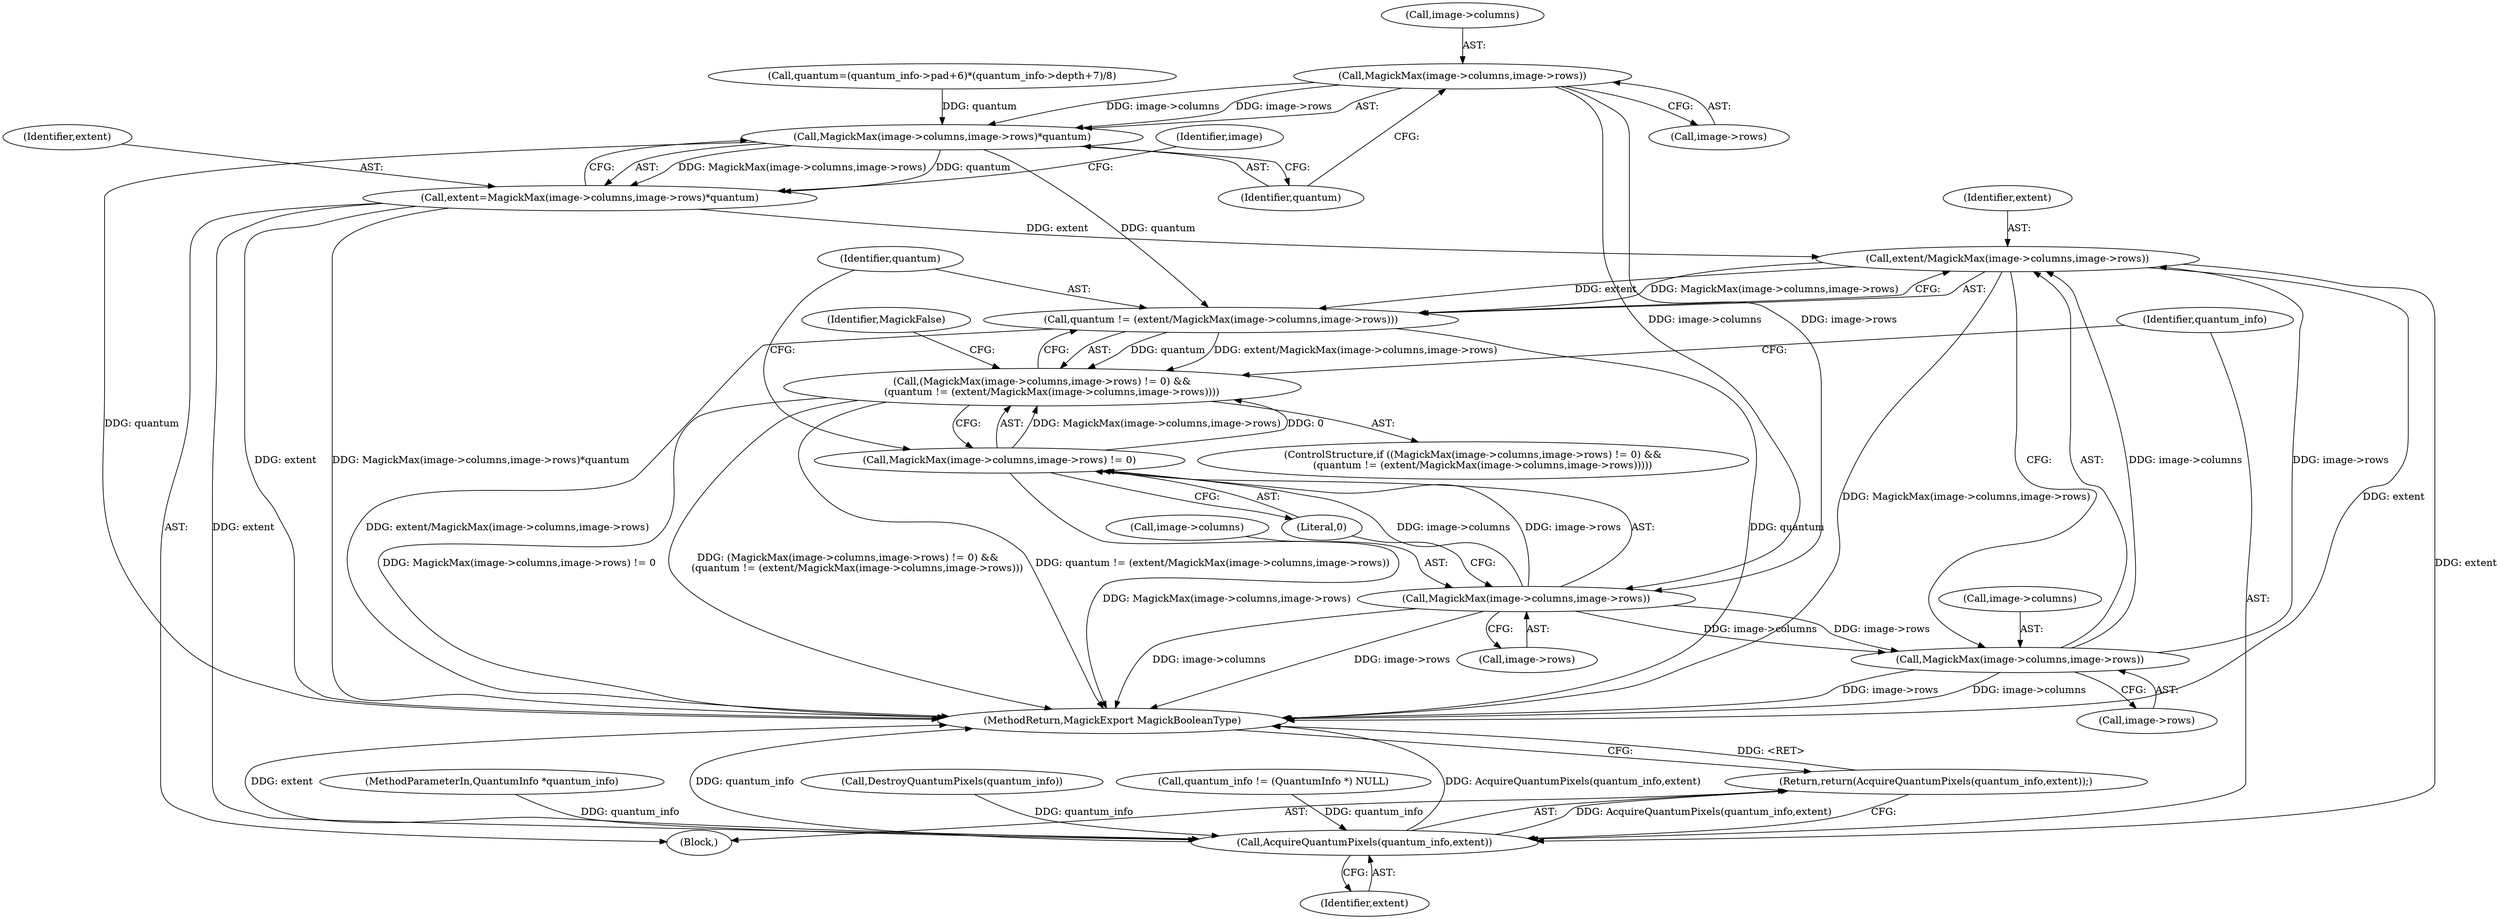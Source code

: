 digraph "0_ImageMagick_c4e63ad30bc42da691f2b5f82a24516dd6b4dc70_0@pointer" {
"1000216" [label="(Call,MagickMax(image->columns,image->rows))"];
"1000215" [label="(Call,MagickMax(image->columns,image->rows)*quantum)"];
"1000213" [label="(Call,extent=MagickMax(image->columns,image->rows)*quantum)"];
"1000237" [label="(Call,extent/MagickMax(image->columns,image->rows))"];
"1000235" [label="(Call,quantum != (extent/MagickMax(image->columns,image->rows)))"];
"1000225" [label="(Call,(MagickMax(image->columns,image->rows) != 0) &&\n      (quantum != (extent/MagickMax(image->columns,image->rows))))"];
"1000249" [label="(Call,AcquireQuantumPixels(quantum_info,extent))"];
"1000248" [label="(Return,return(AcquireQuantumPixels(quantum_info,extent));)"];
"1000227" [label="(Call,MagickMax(image->columns,image->rows))"];
"1000226" [label="(Call,MagickMax(image->columns,image->rows) != 0)"];
"1000239" [label="(Call,MagickMax(image->columns,image->rows))"];
"1000215" [label="(Call,MagickMax(image->columns,image->rows)*quantum)"];
"1000235" [label="(Call,quantum != (extent/MagickMax(image->columns,image->rows)))"];
"1000236" [label="(Identifier,quantum)"];
"1000249" [label="(Call,AcquireQuantumPixels(quantum_info,extent))"];
"1000237" [label="(Call,extent/MagickMax(image->columns,image->rows))"];
"1000225" [label="(Call,(MagickMax(image->columns,image->rows) != 0) &&\n      (quantum != (extent/MagickMax(image->columns,image->rows))))"];
"1000226" [label="(Call,MagickMax(image->columns,image->rows) != 0)"];
"1000247" [label="(Identifier,MagickFalse)"];
"1000216" [label="(Call,MagickMax(image->columns,image->rows))"];
"1000213" [label="(Call,extent=MagickMax(image->columns,image->rows)*quantum)"];
"1000252" [label="(MethodReturn,MagickExport MagickBooleanType)"];
"1000234" [label="(Literal,0)"];
"1000217" [label="(Call,image->columns)"];
"1000240" [label="(Call,image->columns)"];
"1000103" [label="(MethodParameterIn,QuantumInfo *quantum_info)"];
"1000224" [label="(ControlStructure,if ((MagickMax(image->columns,image->rows) != 0) &&\n      (quantum != (extent/MagickMax(image->columns,image->rows)))))"];
"1000250" [label="(Identifier,quantum_info)"];
"1000239" [label="(Call,MagickMax(image->columns,image->rows))"];
"1000231" [label="(Call,image->rows)"];
"1000238" [label="(Identifier,extent)"];
"1000223" [label="(Identifier,quantum)"];
"1000214" [label="(Identifier,extent)"];
"1000228" [label="(Call,image->columns)"];
"1000227" [label="(Call,MagickMax(image->columns,image->rows))"];
"1000196" [label="(Call,DestroyQuantumPixels(quantum_info))"];
"1000136" [label="(Call,quantum_info != (QuantumInfo *) NULL)"];
"1000243" [label="(Call,image->rows)"];
"1000105" [label="(Block,)"];
"1000198" [label="(Call,quantum=(quantum_info->pad+6)*(quantum_info->depth+7)/8)"];
"1000251" [label="(Identifier,extent)"];
"1000248" [label="(Return,return(AcquireQuantumPixels(quantum_info,extent));)"];
"1000220" [label="(Call,image->rows)"];
"1000229" [label="(Identifier,image)"];
"1000216" -> "1000215"  [label="AST: "];
"1000216" -> "1000220"  [label="CFG: "];
"1000217" -> "1000216"  [label="AST: "];
"1000220" -> "1000216"  [label="AST: "];
"1000223" -> "1000216"  [label="CFG: "];
"1000216" -> "1000215"  [label="DDG: image->columns"];
"1000216" -> "1000215"  [label="DDG: image->rows"];
"1000216" -> "1000227"  [label="DDG: image->columns"];
"1000216" -> "1000227"  [label="DDG: image->rows"];
"1000215" -> "1000213"  [label="AST: "];
"1000215" -> "1000223"  [label="CFG: "];
"1000223" -> "1000215"  [label="AST: "];
"1000213" -> "1000215"  [label="CFG: "];
"1000215" -> "1000252"  [label="DDG: quantum"];
"1000215" -> "1000213"  [label="DDG: MagickMax(image->columns,image->rows)"];
"1000215" -> "1000213"  [label="DDG: quantum"];
"1000198" -> "1000215"  [label="DDG: quantum"];
"1000215" -> "1000235"  [label="DDG: quantum"];
"1000213" -> "1000105"  [label="AST: "];
"1000214" -> "1000213"  [label="AST: "];
"1000229" -> "1000213"  [label="CFG: "];
"1000213" -> "1000252"  [label="DDG: extent"];
"1000213" -> "1000252"  [label="DDG: MagickMax(image->columns,image->rows)*quantum"];
"1000213" -> "1000237"  [label="DDG: extent"];
"1000213" -> "1000249"  [label="DDG: extent"];
"1000237" -> "1000235"  [label="AST: "];
"1000237" -> "1000239"  [label="CFG: "];
"1000238" -> "1000237"  [label="AST: "];
"1000239" -> "1000237"  [label="AST: "];
"1000235" -> "1000237"  [label="CFG: "];
"1000237" -> "1000252"  [label="DDG: MagickMax(image->columns,image->rows)"];
"1000237" -> "1000252"  [label="DDG: extent"];
"1000237" -> "1000235"  [label="DDG: extent"];
"1000237" -> "1000235"  [label="DDG: MagickMax(image->columns,image->rows)"];
"1000239" -> "1000237"  [label="DDG: image->columns"];
"1000239" -> "1000237"  [label="DDG: image->rows"];
"1000237" -> "1000249"  [label="DDG: extent"];
"1000235" -> "1000225"  [label="AST: "];
"1000236" -> "1000235"  [label="AST: "];
"1000225" -> "1000235"  [label="CFG: "];
"1000235" -> "1000252"  [label="DDG: extent/MagickMax(image->columns,image->rows)"];
"1000235" -> "1000252"  [label="DDG: quantum"];
"1000235" -> "1000225"  [label="DDG: quantum"];
"1000235" -> "1000225"  [label="DDG: extent/MagickMax(image->columns,image->rows)"];
"1000225" -> "1000224"  [label="AST: "];
"1000225" -> "1000226"  [label="CFG: "];
"1000226" -> "1000225"  [label="AST: "];
"1000247" -> "1000225"  [label="CFG: "];
"1000250" -> "1000225"  [label="CFG: "];
"1000225" -> "1000252"  [label="DDG: MagickMax(image->columns,image->rows) != 0"];
"1000225" -> "1000252"  [label="DDG: (MagickMax(image->columns,image->rows) != 0) &&\n      (quantum != (extent/MagickMax(image->columns,image->rows)))"];
"1000225" -> "1000252"  [label="DDG: quantum != (extent/MagickMax(image->columns,image->rows))"];
"1000226" -> "1000225"  [label="DDG: MagickMax(image->columns,image->rows)"];
"1000226" -> "1000225"  [label="DDG: 0"];
"1000249" -> "1000248"  [label="AST: "];
"1000249" -> "1000251"  [label="CFG: "];
"1000250" -> "1000249"  [label="AST: "];
"1000251" -> "1000249"  [label="AST: "];
"1000248" -> "1000249"  [label="CFG: "];
"1000249" -> "1000252"  [label="DDG: extent"];
"1000249" -> "1000252"  [label="DDG: quantum_info"];
"1000249" -> "1000252"  [label="DDG: AcquireQuantumPixels(quantum_info,extent)"];
"1000249" -> "1000248"  [label="DDG: AcquireQuantumPixels(quantum_info,extent)"];
"1000196" -> "1000249"  [label="DDG: quantum_info"];
"1000136" -> "1000249"  [label="DDG: quantum_info"];
"1000103" -> "1000249"  [label="DDG: quantum_info"];
"1000248" -> "1000105"  [label="AST: "];
"1000252" -> "1000248"  [label="CFG: "];
"1000248" -> "1000252"  [label="DDG: <RET>"];
"1000227" -> "1000226"  [label="AST: "];
"1000227" -> "1000231"  [label="CFG: "];
"1000228" -> "1000227"  [label="AST: "];
"1000231" -> "1000227"  [label="AST: "];
"1000234" -> "1000227"  [label="CFG: "];
"1000227" -> "1000252"  [label="DDG: image->rows"];
"1000227" -> "1000252"  [label="DDG: image->columns"];
"1000227" -> "1000226"  [label="DDG: image->columns"];
"1000227" -> "1000226"  [label="DDG: image->rows"];
"1000227" -> "1000239"  [label="DDG: image->columns"];
"1000227" -> "1000239"  [label="DDG: image->rows"];
"1000226" -> "1000234"  [label="CFG: "];
"1000234" -> "1000226"  [label="AST: "];
"1000236" -> "1000226"  [label="CFG: "];
"1000226" -> "1000252"  [label="DDG: MagickMax(image->columns,image->rows)"];
"1000239" -> "1000243"  [label="CFG: "];
"1000240" -> "1000239"  [label="AST: "];
"1000243" -> "1000239"  [label="AST: "];
"1000239" -> "1000252"  [label="DDG: image->columns"];
"1000239" -> "1000252"  [label="DDG: image->rows"];
}
